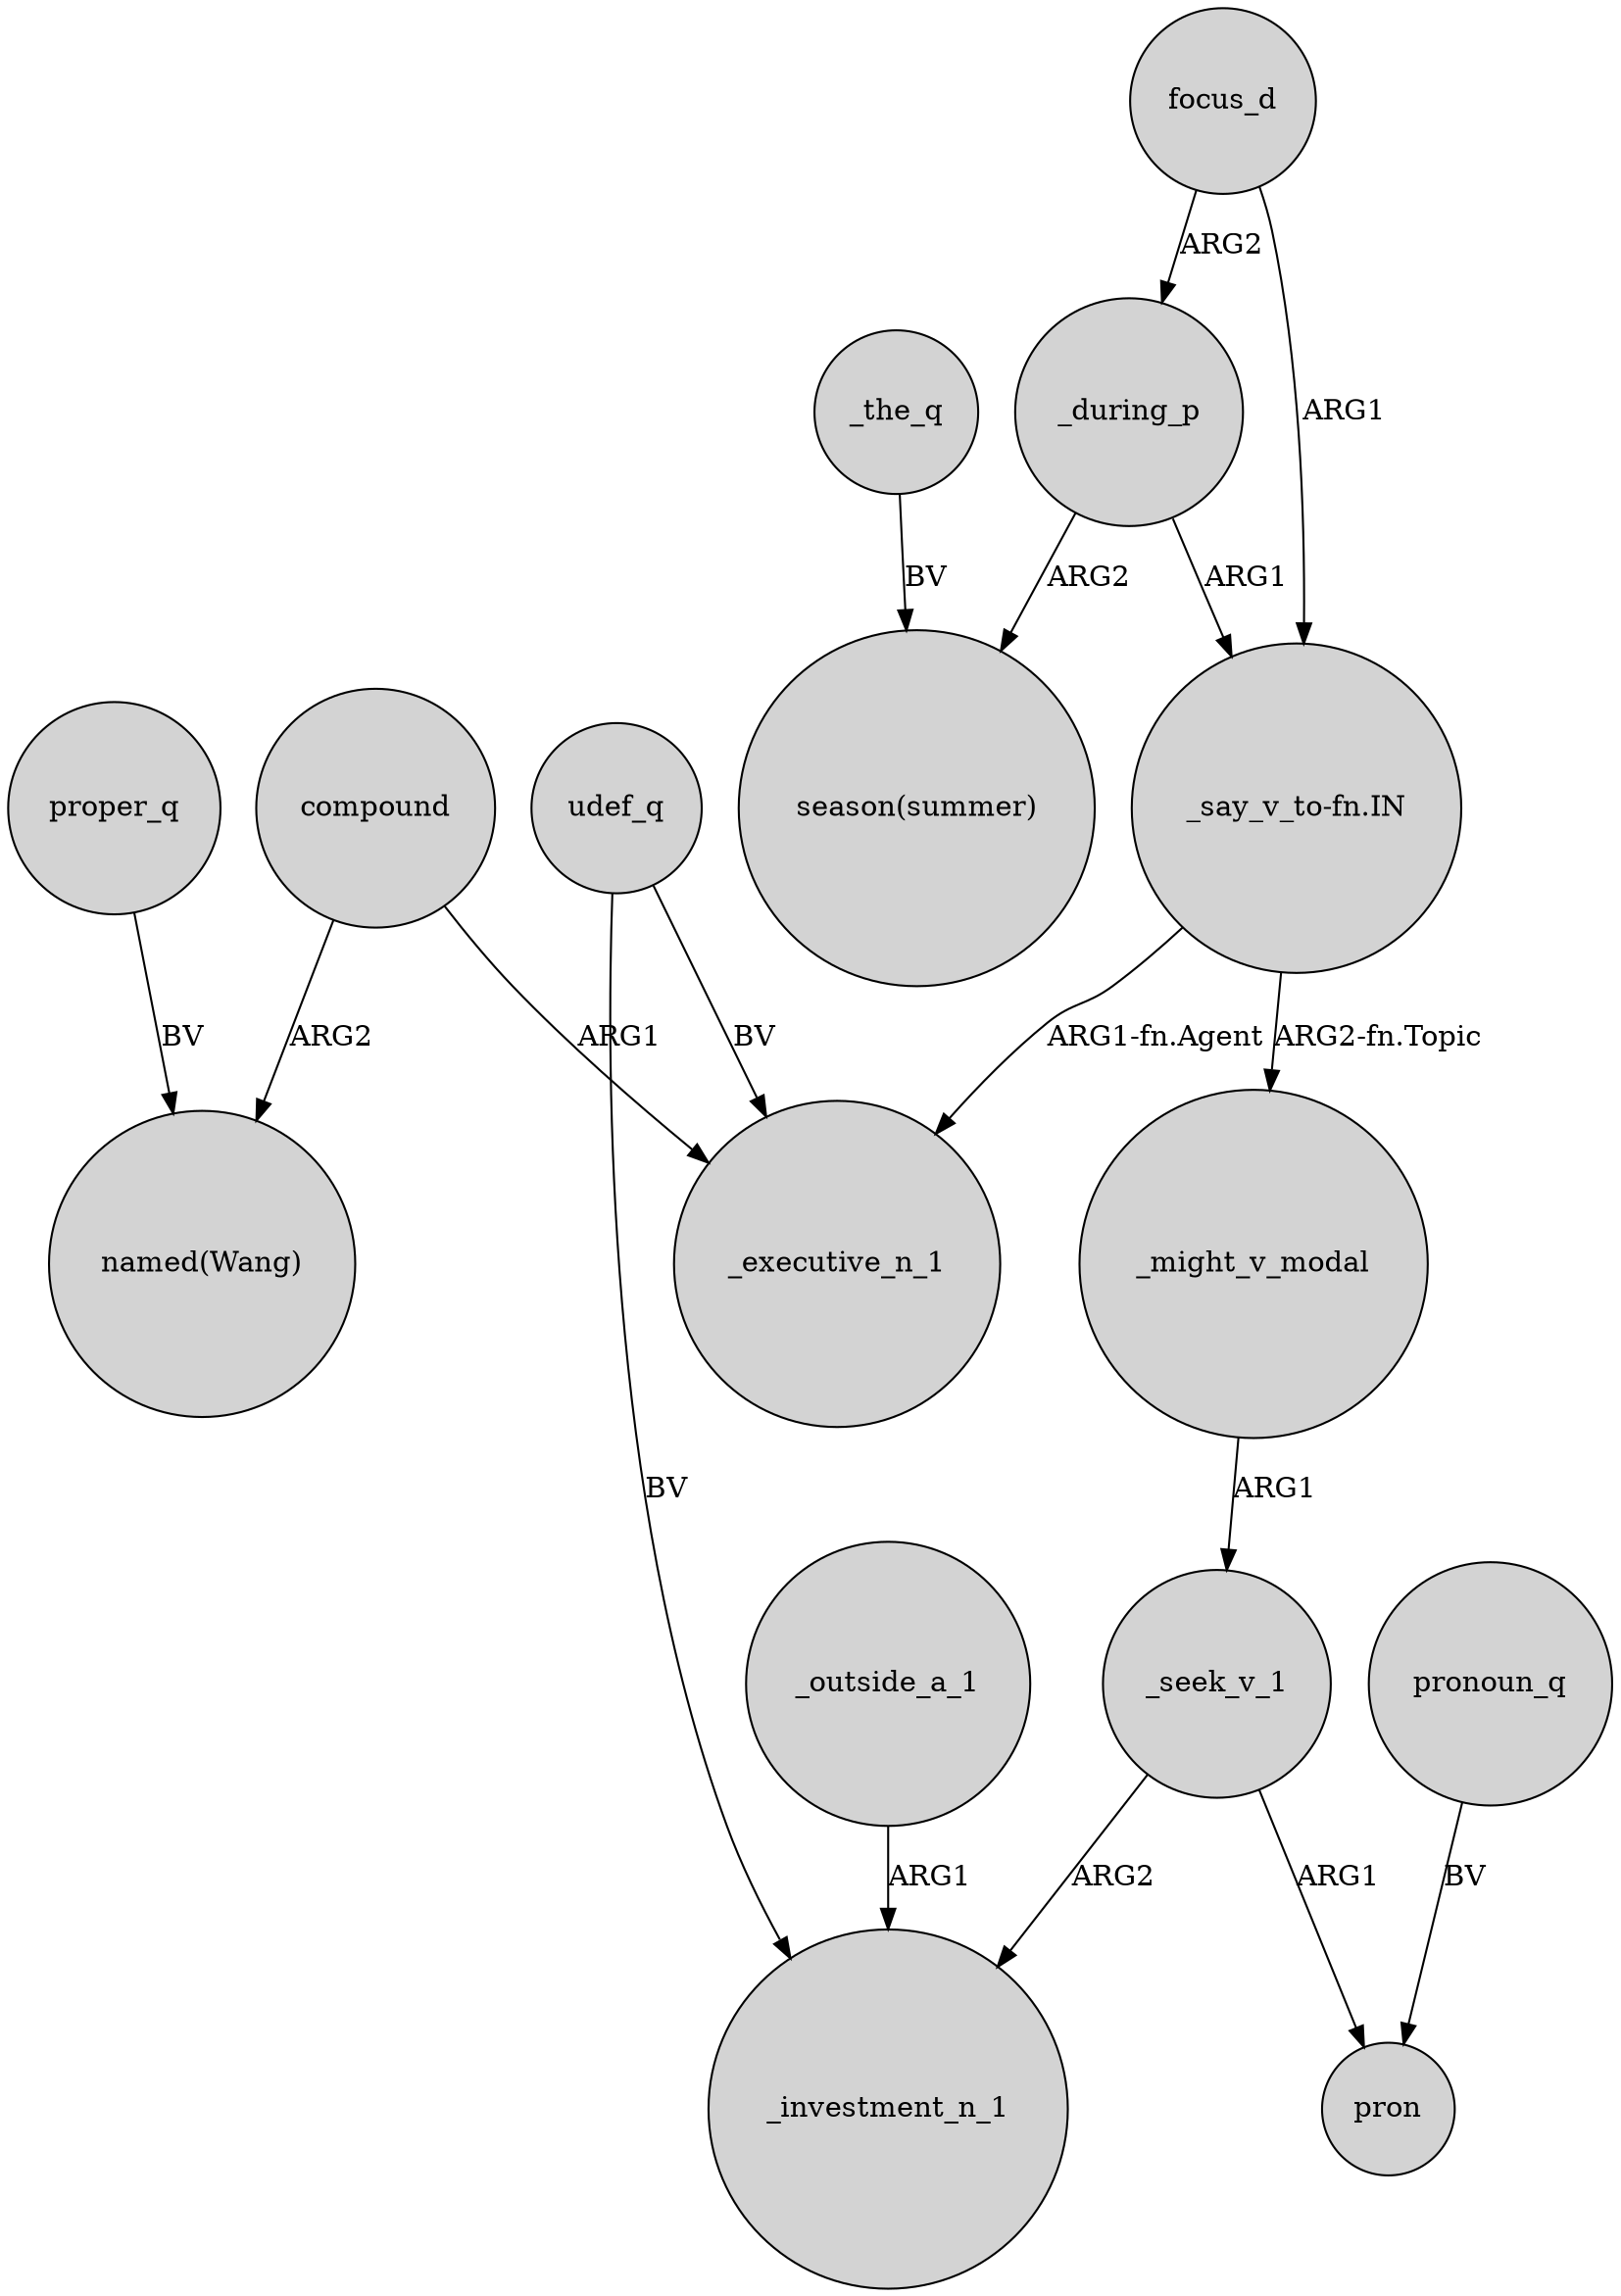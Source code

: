 digraph {
	node [shape=circle style=filled]
	compound -> _executive_n_1 [label=ARG1]
	_might_v_modal -> _seek_v_1 [label=ARG1]
	focus_d -> _during_p [label=ARG2]
	udef_q -> _investment_n_1 [label=BV]
	_seek_v_1 -> _investment_n_1 [label=ARG2]
	_outside_a_1 -> _investment_n_1 [label=ARG1]
	proper_q -> "named(Wang)" [label=BV]
	"_say_v_to-fn.IN" -> _executive_n_1 [label="ARG1-fn.Agent"]
	_the_q -> "season(summer)" [label=BV]
	udef_q -> _executive_n_1 [label=BV]
	compound -> "named(Wang)" [label=ARG2]
	"_say_v_to-fn.IN" -> _might_v_modal [label="ARG2-fn.Topic"]
	_seek_v_1 -> pron [label=ARG1]
	_during_p -> "season(summer)" [label=ARG2]
	_during_p -> "_say_v_to-fn.IN" [label=ARG1]
	focus_d -> "_say_v_to-fn.IN" [label=ARG1]
	pronoun_q -> pron [label=BV]
}
